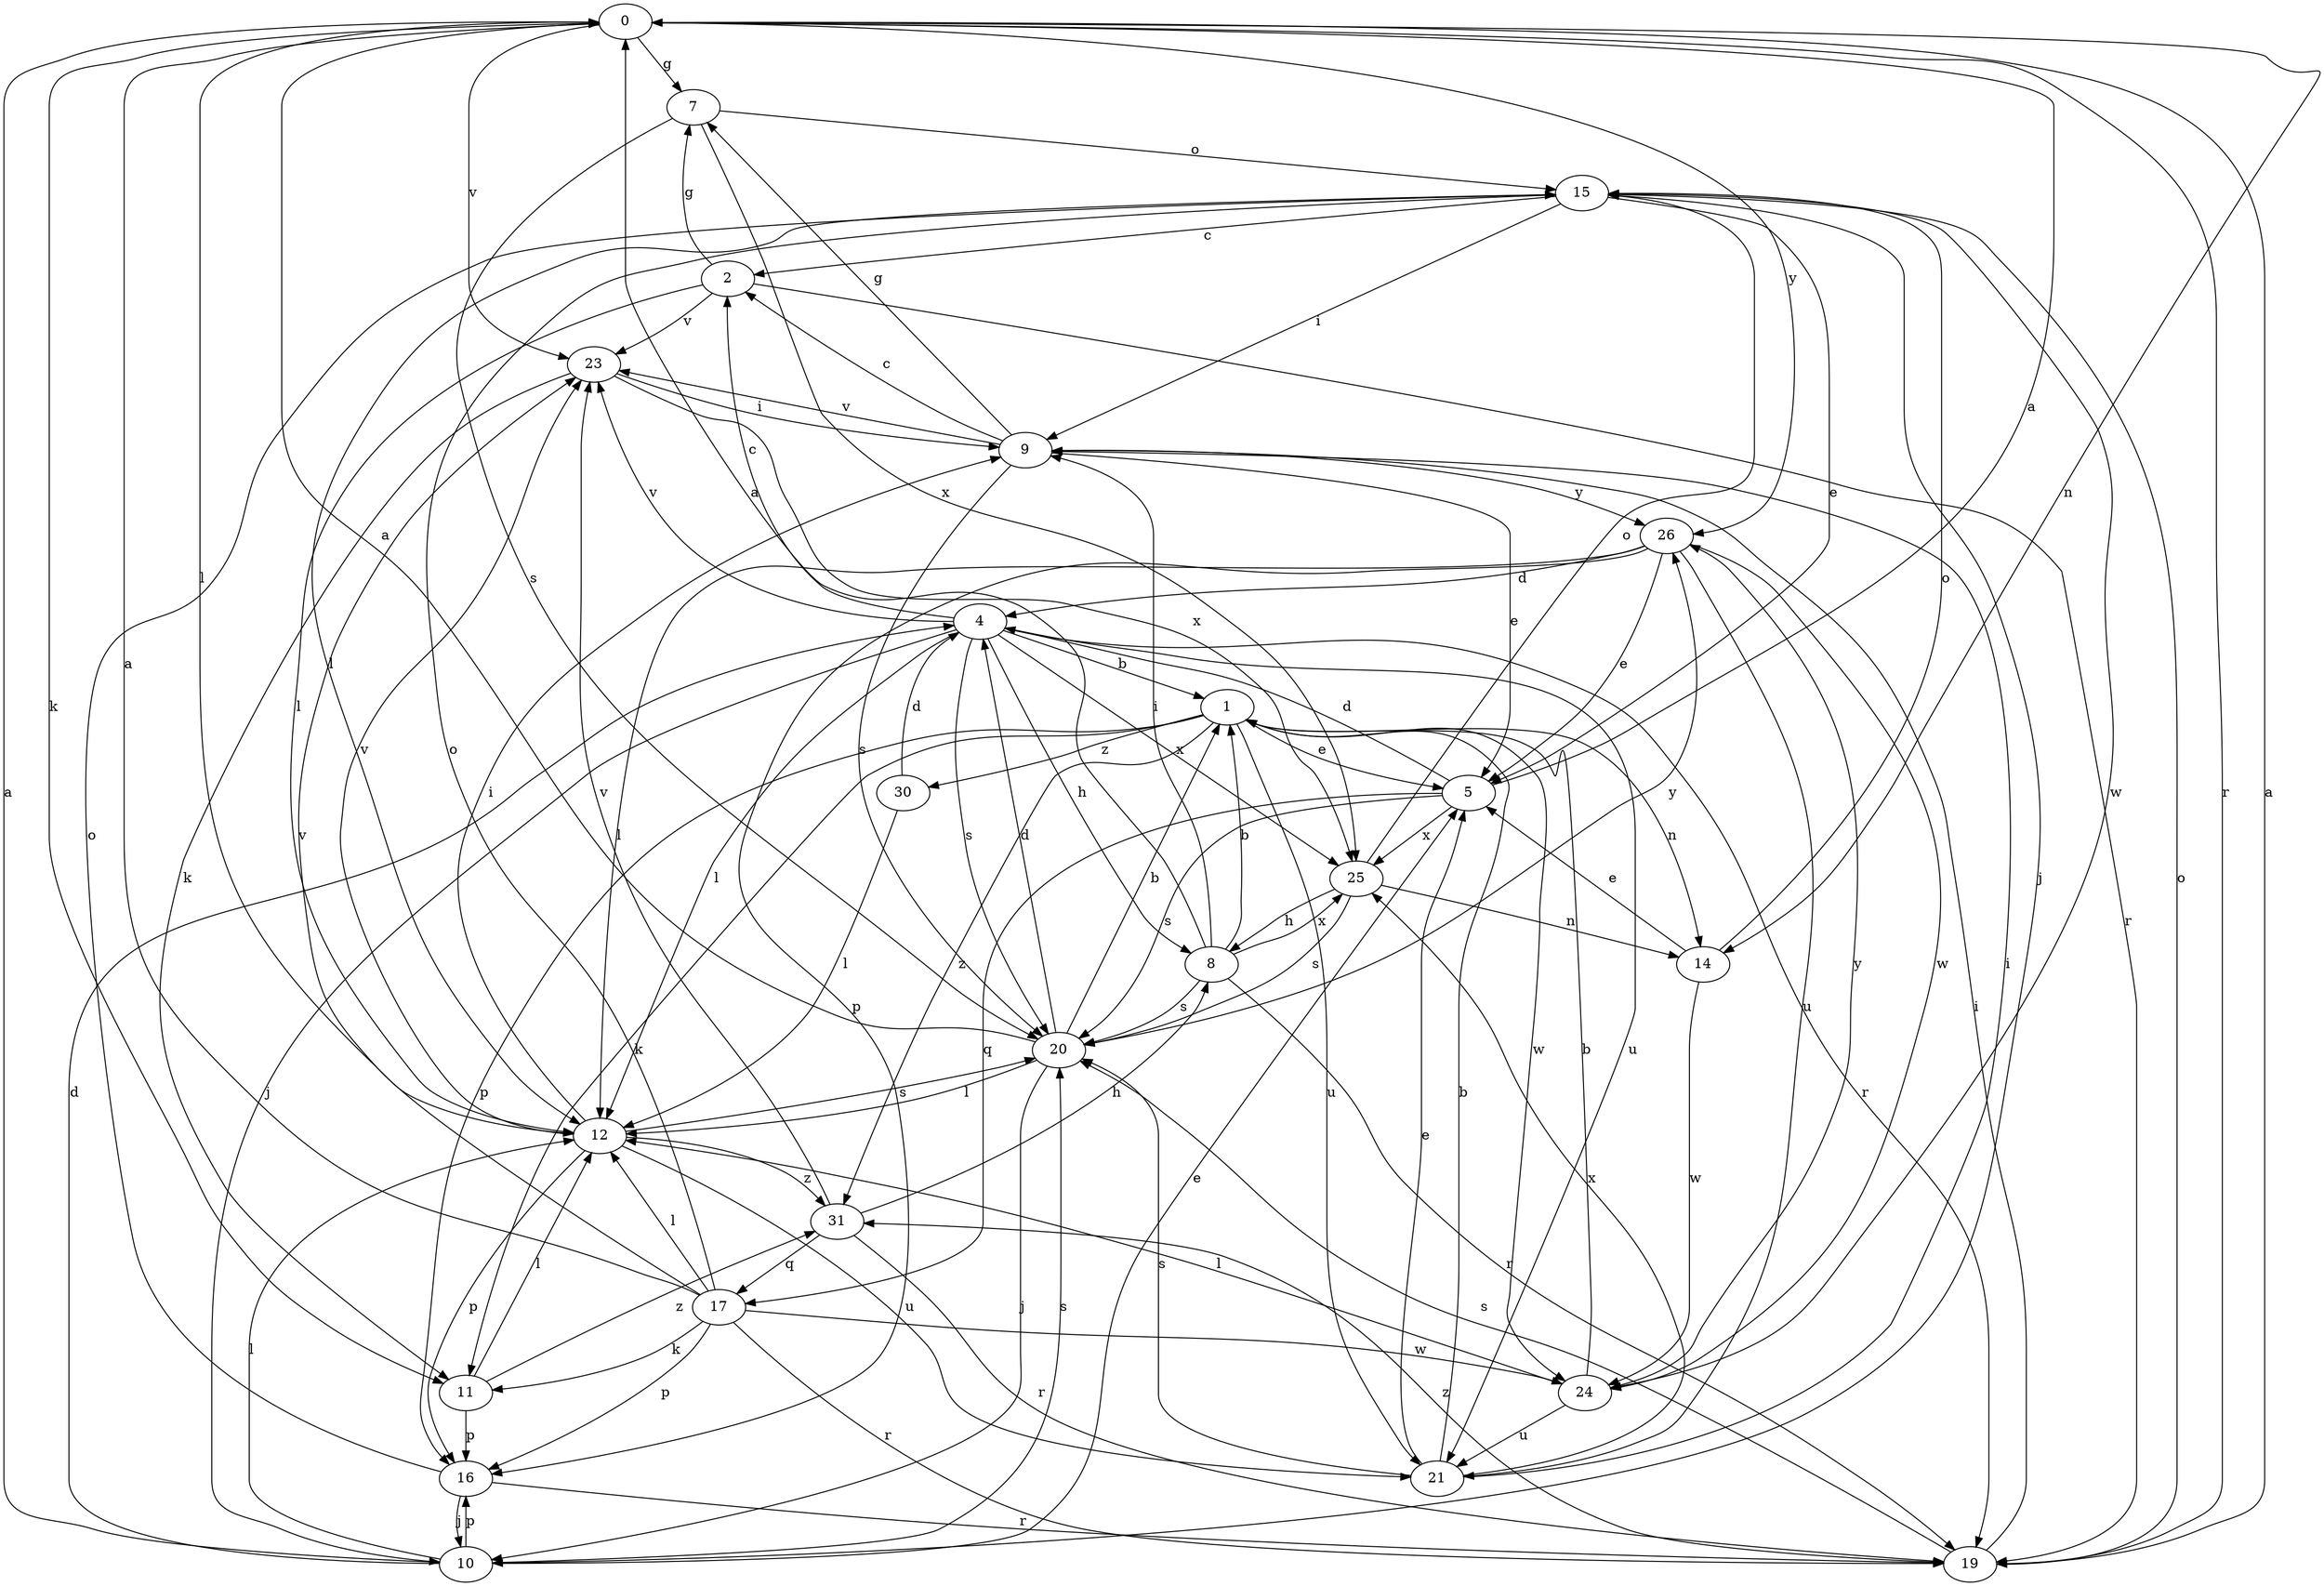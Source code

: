 strict digraph  {
0;
1;
2;
4;
5;
7;
8;
9;
10;
11;
12;
14;
15;
16;
17;
19;
20;
21;
23;
24;
25;
26;
30;
31;
0 -> 7  [label=g];
0 -> 11  [label=k];
0 -> 12  [label=l];
0 -> 14  [label=n];
0 -> 19  [label=r];
0 -> 23  [label=v];
0 -> 26  [label=y];
1 -> 5  [label=e];
1 -> 11  [label=k];
1 -> 14  [label=n];
1 -> 16  [label=p];
1 -> 21  [label=u];
1 -> 24  [label=w];
1 -> 30  [label=z];
1 -> 31  [label=z];
2 -> 7  [label=g];
2 -> 12  [label=l];
2 -> 19  [label=r];
2 -> 23  [label=v];
4 -> 1  [label=b];
4 -> 2  [label=c];
4 -> 8  [label=h];
4 -> 10  [label=j];
4 -> 12  [label=l];
4 -> 19  [label=r];
4 -> 20  [label=s];
4 -> 21  [label=u];
4 -> 23  [label=v];
4 -> 25  [label=x];
5 -> 0  [label=a];
5 -> 4  [label=d];
5 -> 17  [label=q];
5 -> 20  [label=s];
5 -> 25  [label=x];
7 -> 15  [label=o];
7 -> 20  [label=s];
7 -> 25  [label=x];
8 -> 0  [label=a];
8 -> 1  [label=b];
8 -> 9  [label=i];
8 -> 19  [label=r];
8 -> 20  [label=s];
8 -> 25  [label=x];
9 -> 2  [label=c];
9 -> 5  [label=e];
9 -> 7  [label=g];
9 -> 20  [label=s];
9 -> 23  [label=v];
9 -> 26  [label=y];
10 -> 0  [label=a];
10 -> 4  [label=d];
10 -> 5  [label=e];
10 -> 12  [label=l];
10 -> 16  [label=p];
10 -> 20  [label=s];
11 -> 12  [label=l];
11 -> 16  [label=p];
11 -> 31  [label=z];
12 -> 9  [label=i];
12 -> 16  [label=p];
12 -> 20  [label=s];
12 -> 21  [label=u];
12 -> 23  [label=v];
12 -> 31  [label=z];
14 -> 5  [label=e];
14 -> 15  [label=o];
14 -> 24  [label=w];
15 -> 2  [label=c];
15 -> 5  [label=e];
15 -> 9  [label=i];
15 -> 10  [label=j];
15 -> 12  [label=l];
15 -> 24  [label=w];
16 -> 10  [label=j];
16 -> 15  [label=o];
16 -> 19  [label=r];
17 -> 0  [label=a];
17 -> 11  [label=k];
17 -> 12  [label=l];
17 -> 15  [label=o];
17 -> 16  [label=p];
17 -> 19  [label=r];
17 -> 23  [label=v];
17 -> 24  [label=w];
19 -> 0  [label=a];
19 -> 9  [label=i];
19 -> 15  [label=o];
19 -> 20  [label=s];
19 -> 31  [label=z];
20 -> 0  [label=a];
20 -> 1  [label=b];
20 -> 4  [label=d];
20 -> 10  [label=j];
20 -> 12  [label=l];
20 -> 26  [label=y];
21 -> 1  [label=b];
21 -> 5  [label=e];
21 -> 9  [label=i];
21 -> 20  [label=s];
21 -> 25  [label=x];
23 -> 9  [label=i];
23 -> 11  [label=k];
23 -> 25  [label=x];
24 -> 1  [label=b];
24 -> 12  [label=l];
24 -> 21  [label=u];
24 -> 26  [label=y];
25 -> 8  [label=h];
25 -> 14  [label=n];
25 -> 15  [label=o];
25 -> 20  [label=s];
26 -> 4  [label=d];
26 -> 5  [label=e];
26 -> 12  [label=l];
26 -> 16  [label=p];
26 -> 21  [label=u];
26 -> 24  [label=w];
30 -> 4  [label=d];
30 -> 12  [label=l];
31 -> 8  [label=h];
31 -> 17  [label=q];
31 -> 19  [label=r];
31 -> 23  [label=v];
}
